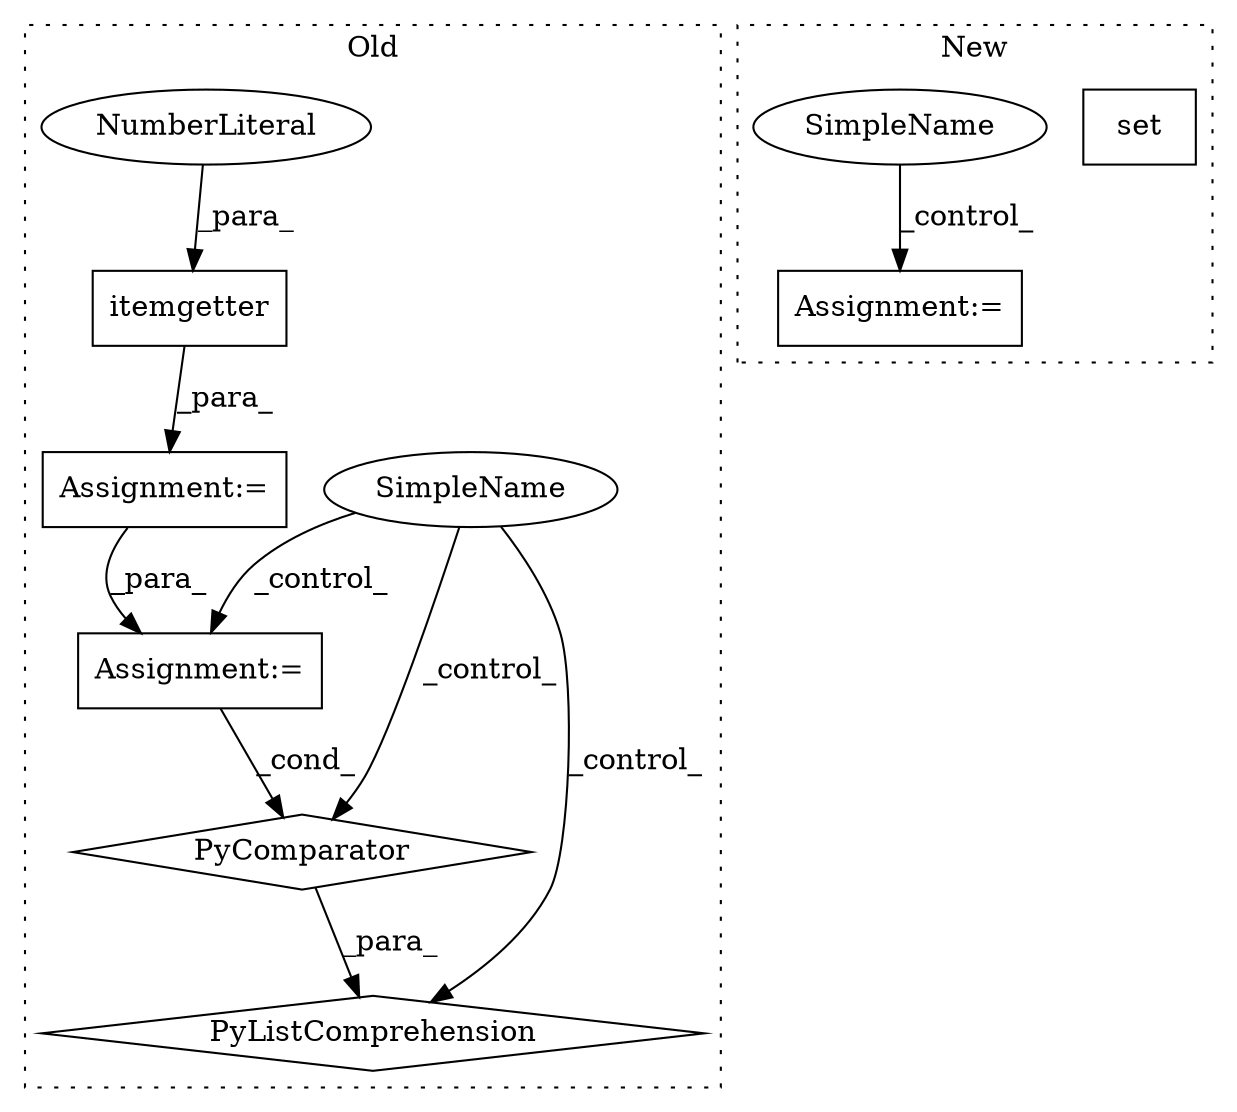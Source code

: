 digraph G {
subgraph cluster0 {
1 [label="itemgetter" a="32" s="35304,35316" l="11,1" shape="box"];
3 [label="PyListComprehension" a="109" s="35040" l="122" shape="diamond"];
4 [label="NumberLiteral" a="34" s="35315" l="1" shape="ellipse"];
5 [label="Assignment:=" a="7" s="35240" l="87" shape="box"];
6 [label="Assignment:=" a="7" s="35133" l="21" shape="box"];
8 [label="PyComparator" a="113" s="35133" l="21" shape="diamond"];
9 [label="SimpleName" a="42" s="35322" l="5" shape="ellipse"];
label = "Old";
style="dotted";
}
subgraph cluster1 {
2 [label="set" a="32" s="35323,35345" l="4,1" shape="box"];
7 [label="Assignment:=" a="7" s="35140" l="88" shape="box"];
10 [label="SimpleName" a="42" s="35351" l="5" shape="ellipse"];
label = "New";
style="dotted";
}
1 -> 5 [label="_para_"];
4 -> 1 [label="_para_"];
5 -> 6 [label="_para_"];
6 -> 8 [label="_cond_"];
8 -> 3 [label="_para_"];
9 -> 8 [label="_control_"];
9 -> 3 [label="_control_"];
9 -> 6 [label="_control_"];
10 -> 7 [label="_control_"];
}